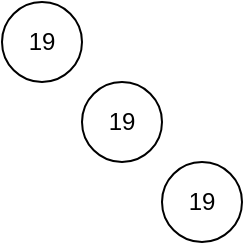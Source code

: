 <mxfile version="10.9.7" type="github"><diagram id="t0SAHOMO8LdMdg8-LYv1" name="Page-1"><mxGraphModel dx="786" dy="525" grid="1" gridSize="10" guides="1" tooltips="1" connect="1" arrows="1" fold="1" page="1" pageScale="1" pageWidth="827" pageHeight="1169" math="0" shadow="0"><root><mxCell id="0"/><mxCell id="1" parent="0"/><mxCell id="JscPn-FCwA58Tpy6lt79-1" value="19" style="ellipse;whiteSpace=wrap;html=1;aspect=fixed;" parent="1" vertex="1"><mxGeometry x="40" y="40" width="40" height="40" as="geometry"/></mxCell><mxCell id="JscPn-FCwA58Tpy6lt79-2" value="19" style="ellipse;whiteSpace=wrap;html=1;aspect=fixed;" parent="1" vertex="1"><mxGeometry x="80" y="80" width="40" height="40" as="geometry"/></mxCell><mxCell id="JscPn-FCwA58Tpy6lt79-3" value="19" style="ellipse;whiteSpace=wrap;html=1;aspect=fixed;" parent="1" vertex="1"><mxGeometry x="120" y="120" width="40" height="40" as="geometry"/></mxCell></root></mxGraphModel></diagram></mxfile>
